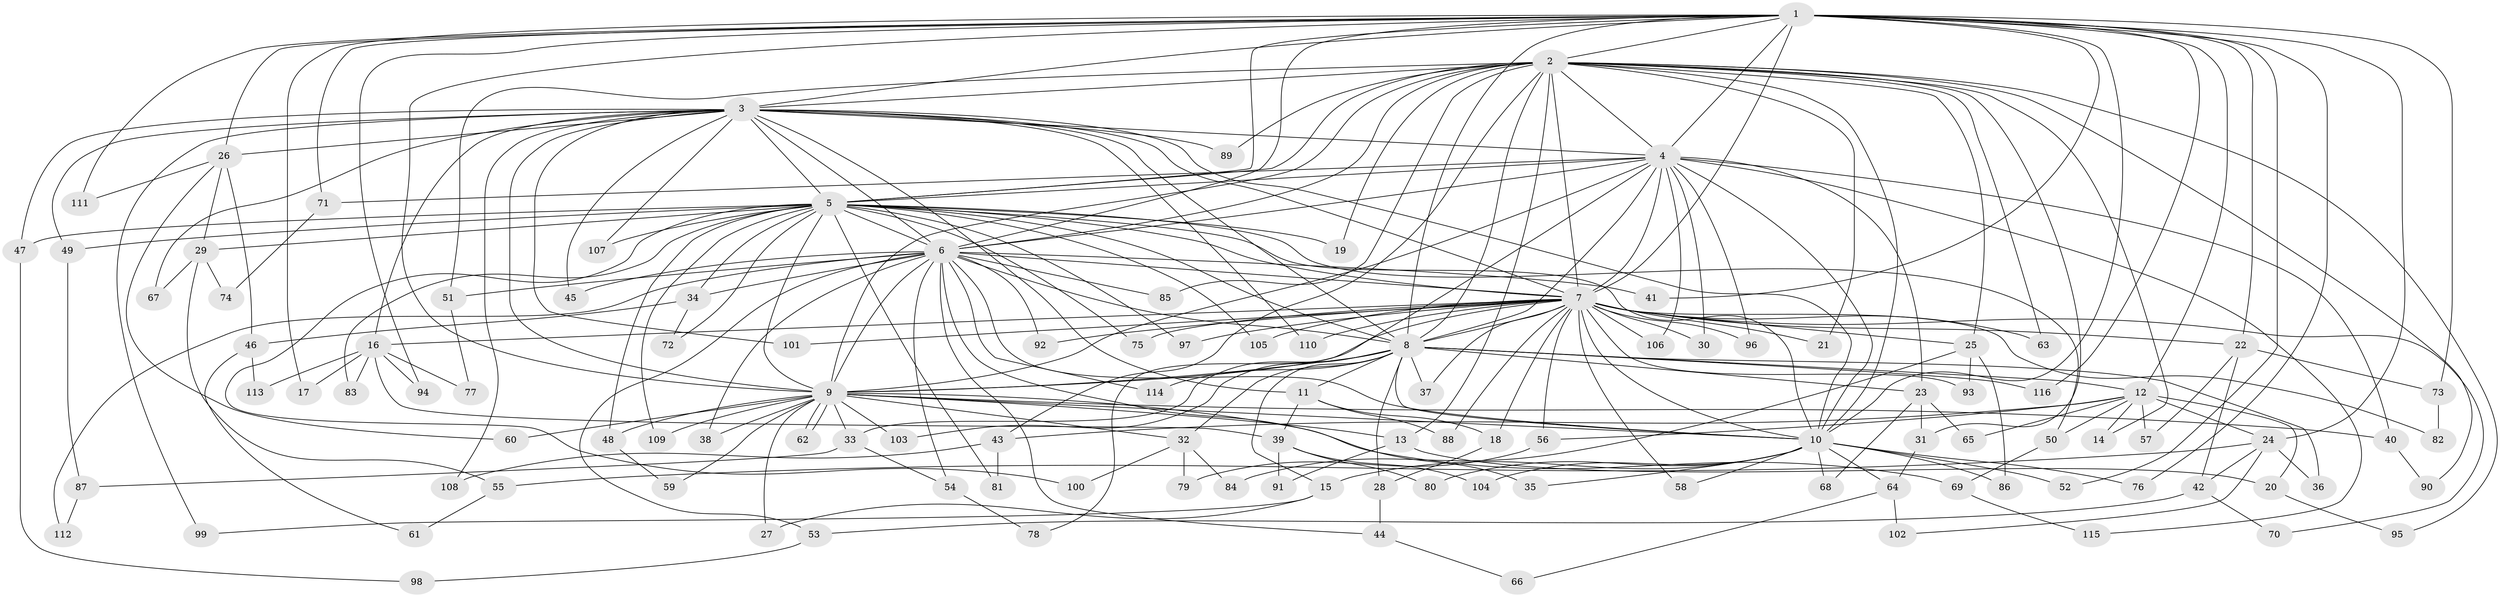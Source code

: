 // coarse degree distribution, {14: 0.029411764705882353, 24: 0.029411764705882353, 9: 0.08823529411764706, 11: 0.029411764705882353, 12: 0.029411764705882353, 20: 0.029411764705882353, 4: 0.08823529411764706, 2: 0.4411764705882353, 6: 0.058823529411764705, 3: 0.11764705882352941, 7: 0.029411764705882353, 1: 0.029411764705882353}
// Generated by graph-tools (version 1.1) at 2025/17/03/04/25 18:17:35]
// undirected, 116 vertices, 257 edges
graph export_dot {
graph [start="1"]
  node [color=gray90,style=filled];
  1;
  2;
  3;
  4;
  5;
  6;
  7;
  8;
  9;
  10;
  11;
  12;
  13;
  14;
  15;
  16;
  17;
  18;
  19;
  20;
  21;
  22;
  23;
  24;
  25;
  26;
  27;
  28;
  29;
  30;
  31;
  32;
  33;
  34;
  35;
  36;
  37;
  38;
  39;
  40;
  41;
  42;
  43;
  44;
  45;
  46;
  47;
  48;
  49;
  50;
  51;
  52;
  53;
  54;
  55;
  56;
  57;
  58;
  59;
  60;
  61;
  62;
  63;
  64;
  65;
  66;
  67;
  68;
  69;
  70;
  71;
  72;
  73;
  74;
  75;
  76;
  77;
  78;
  79;
  80;
  81;
  82;
  83;
  84;
  85;
  86;
  87;
  88;
  89;
  90;
  91;
  92;
  93;
  94;
  95;
  96;
  97;
  98;
  99;
  100;
  101;
  102;
  103;
  104;
  105;
  106;
  107;
  108;
  109;
  110;
  111;
  112;
  113;
  114;
  115;
  116;
  1 -- 2;
  1 -- 3;
  1 -- 4;
  1 -- 5;
  1 -- 6;
  1 -- 7;
  1 -- 8;
  1 -- 9;
  1 -- 10;
  1 -- 12;
  1 -- 17;
  1 -- 22;
  1 -- 24;
  1 -- 26;
  1 -- 41;
  1 -- 52;
  1 -- 71;
  1 -- 73;
  1 -- 76;
  1 -- 94;
  1 -- 111;
  1 -- 116;
  2 -- 3;
  2 -- 4;
  2 -- 5;
  2 -- 6;
  2 -- 7;
  2 -- 8;
  2 -- 9;
  2 -- 10;
  2 -- 13;
  2 -- 14;
  2 -- 19;
  2 -- 21;
  2 -- 25;
  2 -- 31;
  2 -- 43;
  2 -- 51;
  2 -- 63;
  2 -- 85;
  2 -- 89;
  2 -- 90;
  2 -- 95;
  3 -- 4;
  3 -- 5;
  3 -- 6;
  3 -- 7;
  3 -- 8;
  3 -- 9;
  3 -- 10;
  3 -- 11;
  3 -- 16;
  3 -- 26;
  3 -- 45;
  3 -- 47;
  3 -- 49;
  3 -- 67;
  3 -- 89;
  3 -- 99;
  3 -- 101;
  3 -- 107;
  3 -- 108;
  3 -- 110;
  4 -- 5;
  4 -- 6;
  4 -- 7;
  4 -- 8;
  4 -- 9;
  4 -- 10;
  4 -- 23;
  4 -- 30;
  4 -- 40;
  4 -- 71;
  4 -- 78;
  4 -- 96;
  4 -- 106;
  4 -- 115;
  5 -- 6;
  5 -- 7;
  5 -- 8;
  5 -- 9;
  5 -- 10;
  5 -- 19;
  5 -- 29;
  5 -- 34;
  5 -- 47;
  5 -- 48;
  5 -- 49;
  5 -- 50;
  5 -- 72;
  5 -- 75;
  5 -- 81;
  5 -- 83;
  5 -- 97;
  5 -- 100;
  5 -- 105;
  5 -- 107;
  5 -- 109;
  6 -- 7;
  6 -- 8;
  6 -- 9;
  6 -- 10;
  6 -- 34;
  6 -- 35;
  6 -- 38;
  6 -- 41;
  6 -- 44;
  6 -- 45;
  6 -- 51;
  6 -- 53;
  6 -- 54;
  6 -- 85;
  6 -- 92;
  6 -- 112;
  6 -- 114;
  7 -- 8;
  7 -- 9;
  7 -- 10;
  7 -- 16;
  7 -- 18;
  7 -- 21;
  7 -- 22;
  7 -- 25;
  7 -- 30;
  7 -- 37;
  7 -- 56;
  7 -- 58;
  7 -- 63;
  7 -- 70;
  7 -- 75;
  7 -- 82;
  7 -- 88;
  7 -- 92;
  7 -- 93;
  7 -- 96;
  7 -- 97;
  7 -- 101;
  7 -- 105;
  7 -- 106;
  7 -- 110;
  8 -- 9;
  8 -- 10;
  8 -- 11;
  8 -- 12;
  8 -- 15;
  8 -- 23;
  8 -- 28;
  8 -- 32;
  8 -- 33;
  8 -- 36;
  8 -- 37;
  8 -- 103;
  8 -- 114;
  8 -- 116;
  9 -- 10;
  9 -- 13;
  9 -- 27;
  9 -- 32;
  9 -- 33;
  9 -- 38;
  9 -- 40;
  9 -- 48;
  9 -- 59;
  9 -- 60;
  9 -- 62;
  9 -- 62;
  9 -- 69;
  9 -- 103;
  9 -- 109;
  10 -- 15;
  10 -- 35;
  10 -- 52;
  10 -- 58;
  10 -- 64;
  10 -- 68;
  10 -- 76;
  10 -- 80;
  10 -- 86;
  10 -- 104;
  11 -- 18;
  11 -- 39;
  11 -- 88;
  12 -- 14;
  12 -- 20;
  12 -- 24;
  12 -- 43;
  12 -- 50;
  12 -- 56;
  12 -- 57;
  12 -- 65;
  13 -- 20;
  13 -- 91;
  15 -- 27;
  15 -- 99;
  16 -- 17;
  16 -- 39;
  16 -- 77;
  16 -- 83;
  16 -- 94;
  16 -- 113;
  18 -- 28;
  20 -- 95;
  22 -- 42;
  22 -- 57;
  22 -- 73;
  23 -- 31;
  23 -- 65;
  23 -- 68;
  24 -- 36;
  24 -- 42;
  24 -- 55;
  24 -- 102;
  25 -- 84;
  25 -- 86;
  25 -- 93;
  26 -- 29;
  26 -- 46;
  26 -- 60;
  26 -- 111;
  28 -- 44;
  29 -- 55;
  29 -- 67;
  29 -- 74;
  31 -- 64;
  32 -- 79;
  32 -- 84;
  32 -- 100;
  33 -- 54;
  33 -- 87;
  34 -- 46;
  34 -- 72;
  39 -- 80;
  39 -- 91;
  39 -- 104;
  40 -- 90;
  42 -- 53;
  42 -- 70;
  43 -- 81;
  43 -- 108;
  44 -- 66;
  46 -- 61;
  46 -- 113;
  47 -- 98;
  48 -- 59;
  49 -- 87;
  50 -- 69;
  51 -- 77;
  53 -- 98;
  54 -- 78;
  55 -- 61;
  56 -- 79;
  64 -- 66;
  64 -- 102;
  69 -- 115;
  71 -- 74;
  73 -- 82;
  87 -- 112;
}
